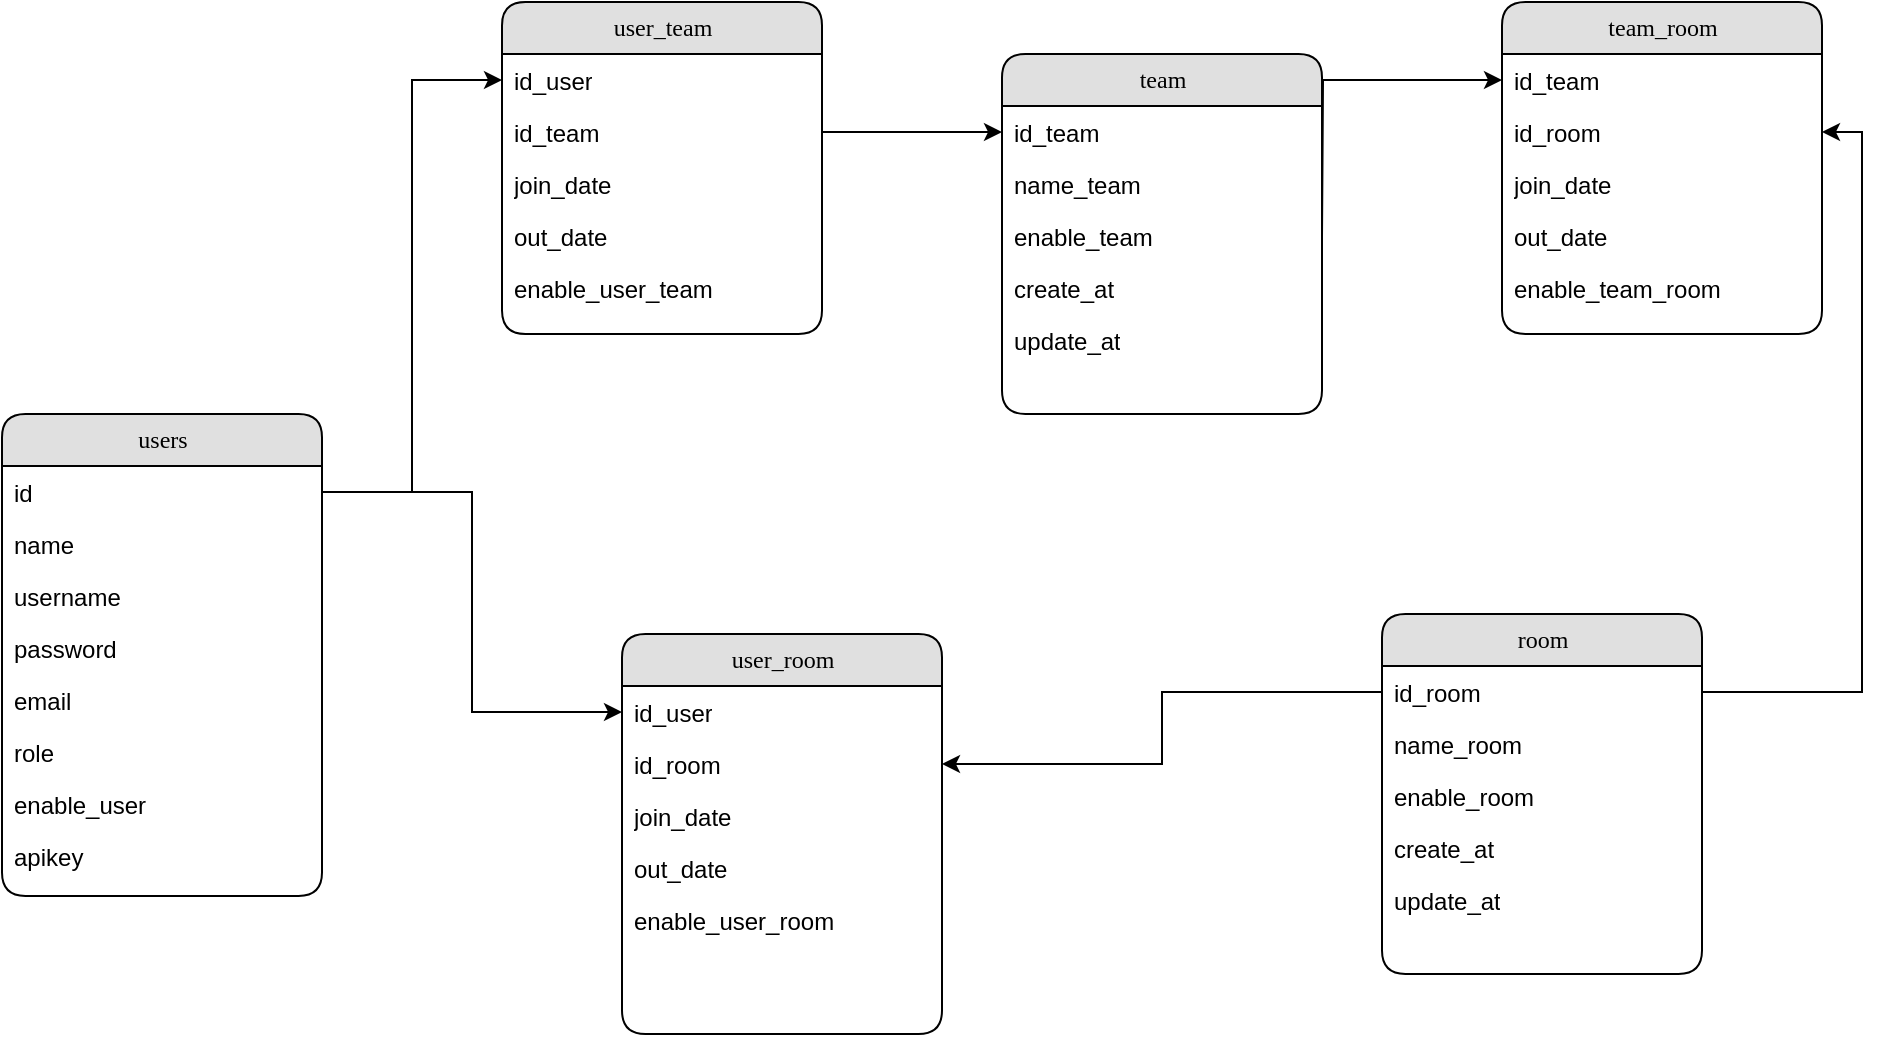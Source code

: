 <mxfile version="14.2.6" type="device"><diagram name="Page-1" id="b520641d-4fe3-3701-9064-5fc419738815"><mxGraphModel dx="1422" dy="762" grid="1" gridSize="10" guides="1" tooltips="1" connect="1" arrows="1" fold="1" page="1" pageScale="1" pageWidth="1100" pageHeight="850" background="#ffffff" math="0" shadow="0"><root><mxCell id="0"/><mxCell id="1" parent="0"/><mxCell id="21ea969265ad0168-6" value="users" style="swimlane;html=1;fontStyle=0;childLayout=stackLayout;horizontal=1;startSize=26;fillColor=#e0e0e0;horizontalStack=0;resizeParent=1;resizeLast=0;collapsible=1;marginBottom=0;swimlaneFillColor=#ffffff;align=center;rounded=1;shadow=0;comic=0;labelBackgroundColor=none;strokeWidth=1;fontFamily=Verdana;fontSize=12" parent="1" vertex="1"><mxGeometry x="70" y="280" width="160" height="241" as="geometry"/></mxCell><mxCell id="21ea969265ad0168-7" value="id" style="text;html=1;strokeColor=none;fillColor=none;spacingLeft=4;spacingRight=4;whiteSpace=wrap;overflow=hidden;rotatable=0;points=[[0,0.5],[1,0.5]];portConstraint=eastwest;" parent="21ea969265ad0168-6" vertex="1"><mxGeometry y="26" width="160" height="26" as="geometry"/></mxCell><mxCell id="21ea969265ad0168-8" value="name" style="text;html=1;strokeColor=none;fillColor=none;spacingLeft=4;spacingRight=4;whiteSpace=wrap;overflow=hidden;rotatable=0;points=[[0,0.5],[1,0.5]];portConstraint=eastwest;" parent="21ea969265ad0168-6" vertex="1"><mxGeometry y="52" width="160" height="26" as="geometry"/></mxCell><mxCell id="21ea969265ad0168-9" value="username" style="text;html=1;strokeColor=none;fillColor=none;spacingLeft=4;spacingRight=4;whiteSpace=wrap;overflow=hidden;rotatable=0;points=[[0,0.5],[1,0.5]];portConstraint=eastwest;" parent="21ea969265ad0168-6" vertex="1"><mxGeometry y="78" width="160" height="26" as="geometry"/></mxCell><mxCell id="-V7a7IXMcD4XXnNuLECk-5" value="password" style="text;html=1;strokeColor=none;fillColor=none;spacingLeft=4;spacingRight=4;whiteSpace=wrap;overflow=hidden;rotatable=0;points=[[0,0.5],[1,0.5]];portConstraint=eastwest;" parent="21ea969265ad0168-6" vertex="1"><mxGeometry y="104" width="160" height="26" as="geometry"/></mxCell><mxCell id="lbWkbmRzkUKw6PdYv9ot-1" value="email" style="text;html=1;strokeColor=none;fillColor=none;spacingLeft=4;spacingRight=4;whiteSpace=wrap;overflow=hidden;rotatable=0;points=[[0,0.5],[1,0.5]];portConstraint=eastwest;" vertex="1" parent="21ea969265ad0168-6"><mxGeometry y="130" width="160" height="26" as="geometry"/></mxCell><mxCell id="lbWkbmRzkUKw6PdYv9ot-2" value="role" style="text;html=1;strokeColor=none;fillColor=none;spacingLeft=4;spacingRight=4;whiteSpace=wrap;overflow=hidden;rotatable=0;points=[[0,0.5],[1,0.5]];portConstraint=eastwest;" vertex="1" parent="21ea969265ad0168-6"><mxGeometry y="156" width="160" height="26" as="geometry"/></mxCell><mxCell id="lbWkbmRzkUKw6PdYv9ot-5" value="enable_user" style="text;html=1;strokeColor=none;fillColor=none;spacingLeft=4;spacingRight=4;whiteSpace=wrap;overflow=hidden;rotatable=0;points=[[0,0.5],[1,0.5]];portConstraint=eastwest;" vertex="1" parent="21ea969265ad0168-6"><mxGeometry y="182" width="160" height="26" as="geometry"/></mxCell><mxCell id="lbWkbmRzkUKw6PdYv9ot-6" value="apikey" style="text;html=1;strokeColor=none;fillColor=none;spacingLeft=4;spacingRight=4;whiteSpace=wrap;overflow=hidden;rotatable=0;points=[[0,0.5],[1,0.5]];portConstraint=eastwest;" vertex="1" parent="21ea969265ad0168-6"><mxGeometry y="208" width="160" height="26" as="geometry"/></mxCell><mxCell id="21ea969265ad0168-10" value="team" style="swimlane;html=1;fontStyle=0;childLayout=stackLayout;horizontal=1;startSize=26;fillColor=#e0e0e0;horizontalStack=0;resizeParent=1;resizeLast=0;collapsible=1;marginBottom=0;swimlaneFillColor=#ffffff;align=center;rounded=1;shadow=0;comic=0;labelBackgroundColor=none;strokeWidth=1;fontFamily=Verdana;fontSize=12" parent="1" vertex="1"><mxGeometry x="570" y="100" width="160" height="180" as="geometry"/></mxCell><mxCell id="21ea969265ad0168-11" value="id_team" style="text;html=1;strokeColor=none;fillColor=none;spacingLeft=4;spacingRight=4;whiteSpace=wrap;overflow=hidden;rotatable=0;points=[[0,0.5],[1,0.5]];portConstraint=eastwest;" parent="21ea969265ad0168-10" vertex="1"><mxGeometry y="26" width="160" height="26" as="geometry"/></mxCell><mxCell id="21ea969265ad0168-12" value="name_team" style="text;html=1;strokeColor=none;fillColor=none;spacingLeft=4;spacingRight=4;whiteSpace=wrap;overflow=hidden;rotatable=0;points=[[0,0.5],[1,0.5]];portConstraint=eastwest;" parent="21ea969265ad0168-10" vertex="1"><mxGeometry y="52" width="160" height="26" as="geometry"/></mxCell><mxCell id="lbWkbmRzkUKw6PdYv9ot-7" value="enable_team" style="text;html=1;strokeColor=none;fillColor=none;spacingLeft=4;spacingRight=4;whiteSpace=wrap;overflow=hidden;rotatable=0;points=[[0,0.5],[1,0.5]];portConstraint=eastwest;" vertex="1" parent="21ea969265ad0168-10"><mxGeometry y="78" width="160" height="26" as="geometry"/></mxCell><mxCell id="lbWkbmRzkUKw6PdYv9ot-9" value="create_at" style="text;html=1;strokeColor=none;fillColor=none;spacingLeft=4;spacingRight=4;whiteSpace=wrap;overflow=hidden;rotatable=0;points=[[0,0.5],[1,0.5]];portConstraint=eastwest;" vertex="1" parent="21ea969265ad0168-10"><mxGeometry y="104" width="160" height="26" as="geometry"/></mxCell><mxCell id="lbWkbmRzkUKw6PdYv9ot-10" value="update_at" style="text;html=1;strokeColor=none;fillColor=none;spacingLeft=4;spacingRight=4;whiteSpace=wrap;overflow=hidden;rotatable=0;points=[[0,0.5],[1,0.5]];portConstraint=eastwest;" vertex="1" parent="21ea969265ad0168-10"><mxGeometry y="130" width="160" height="26" as="geometry"/></mxCell><mxCell id="21ea969265ad0168-18" value="user_team" style="swimlane;html=1;fontStyle=0;childLayout=stackLayout;horizontal=1;startSize=26;fillColor=#e0e0e0;horizontalStack=0;resizeParent=1;resizeLast=0;collapsible=1;marginBottom=0;swimlaneFillColor=#ffffff;align=center;rounded=1;shadow=0;comic=0;labelBackgroundColor=none;strokeWidth=1;fontFamily=Verdana;fontSize=12" parent="1" vertex="1"><mxGeometry x="320" y="74" width="160" height="166" as="geometry"/></mxCell><mxCell id="21ea969265ad0168-19" value="id_user" style="text;html=1;strokeColor=none;fillColor=none;spacingLeft=4;spacingRight=4;whiteSpace=wrap;overflow=hidden;rotatable=0;points=[[0,0.5],[1,0.5]];portConstraint=eastwest;" parent="21ea969265ad0168-18" vertex="1"><mxGeometry y="26" width="160" height="26" as="geometry"/></mxCell><mxCell id="21ea969265ad0168-20" value="id_team" style="text;html=1;strokeColor=none;fillColor=none;spacingLeft=4;spacingRight=4;whiteSpace=wrap;overflow=hidden;rotatable=0;points=[[0,0.5],[1,0.5]];portConstraint=eastwest;" parent="21ea969265ad0168-18" vertex="1"><mxGeometry y="52" width="160" height="26" as="geometry"/></mxCell><mxCell id="21ea969265ad0168-51" value="join_date" style="text;html=1;strokeColor=none;fillColor=none;spacingLeft=4;spacingRight=4;whiteSpace=wrap;overflow=hidden;rotatable=0;points=[[0,0.5],[1,0.5]];portConstraint=eastwest;" parent="21ea969265ad0168-18" vertex="1"><mxGeometry y="78" width="160" height="26" as="geometry"/></mxCell><mxCell id="21ea969265ad0168-21" value="out_date" style="text;html=1;strokeColor=none;fillColor=none;spacingLeft=4;spacingRight=4;whiteSpace=wrap;overflow=hidden;rotatable=0;points=[[0,0.5],[1,0.5]];portConstraint=eastwest;" parent="21ea969265ad0168-18" vertex="1"><mxGeometry y="104" width="160" height="26" as="geometry"/></mxCell><mxCell id="reqG4p-HJ3clz1UAIsF8-15" value="enable_user_team" style="text;html=1;strokeColor=none;fillColor=none;spacingLeft=4;spacingRight=4;whiteSpace=wrap;overflow=hidden;rotatable=0;points=[[0,0.5],[1,0.5]];portConstraint=eastwest;" parent="21ea969265ad0168-18" vertex="1"><mxGeometry y="130" width="160" height="26" as="geometry"/></mxCell><mxCell id="21ea969265ad0168-22" value="room" style="swimlane;html=1;fontStyle=0;childLayout=stackLayout;horizontal=1;startSize=26;fillColor=#e0e0e0;horizontalStack=0;resizeParent=1;resizeLast=0;collapsible=1;marginBottom=0;swimlaneFillColor=#ffffff;align=center;rounded=1;shadow=0;comic=0;labelBackgroundColor=none;strokeWidth=1;fontFamily=Verdana;fontSize=12" parent="1" vertex="1"><mxGeometry x="760" y="380" width="160" height="180" as="geometry"/></mxCell><mxCell id="21ea969265ad0168-23" value="id_room" style="text;html=1;strokeColor=none;fillColor=none;spacingLeft=4;spacingRight=4;whiteSpace=wrap;overflow=hidden;rotatable=0;points=[[0,0.5],[1,0.5]];portConstraint=eastwest;" parent="21ea969265ad0168-22" vertex="1"><mxGeometry y="26" width="160" height="26" as="geometry"/></mxCell><mxCell id="21ea969265ad0168-24" value="name_room" style="text;html=1;strokeColor=none;fillColor=none;spacingLeft=4;spacingRight=4;whiteSpace=wrap;overflow=hidden;rotatable=0;points=[[0,0.5],[1,0.5]];portConstraint=eastwest;" parent="21ea969265ad0168-22" vertex="1"><mxGeometry y="52" width="160" height="26" as="geometry"/></mxCell><mxCell id="reqG4p-HJ3clz1UAIsF8-1" value="enable_room" style="text;html=1;strokeColor=none;fillColor=none;spacingLeft=4;spacingRight=4;whiteSpace=wrap;overflow=hidden;rotatable=0;points=[[0,0.5],[1,0.5]];portConstraint=eastwest;" parent="21ea969265ad0168-22" vertex="1"><mxGeometry y="78" width="160" height="26" as="geometry"/></mxCell><mxCell id="lbWkbmRzkUKw6PdYv9ot-11" value="create_at" style="text;html=1;strokeColor=none;fillColor=none;spacingLeft=4;spacingRight=4;whiteSpace=wrap;overflow=hidden;rotatable=0;points=[[0,0.5],[1,0.5]];portConstraint=eastwest;" vertex="1" parent="21ea969265ad0168-22"><mxGeometry y="104" width="160" height="26" as="geometry"/></mxCell><mxCell id="lbWkbmRzkUKw6PdYv9ot-12" value="update_at" style="text;html=1;strokeColor=none;fillColor=none;spacingLeft=4;spacingRight=4;whiteSpace=wrap;overflow=hidden;rotatable=0;points=[[0,0.5],[1,0.5]];portConstraint=eastwest;" vertex="1" parent="21ea969265ad0168-22"><mxGeometry y="130" width="160" height="26" as="geometry"/></mxCell><mxCell id="reqG4p-HJ3clz1UAIsF8-8" value="team_room" style="swimlane;html=1;fontStyle=0;childLayout=stackLayout;horizontal=1;startSize=26;fillColor=#e0e0e0;horizontalStack=0;resizeParent=1;resizeLast=0;collapsible=1;marginBottom=0;swimlaneFillColor=#ffffff;align=center;rounded=1;shadow=0;comic=0;labelBackgroundColor=none;strokeWidth=1;fontFamily=Verdana;fontSize=12" parent="1" vertex="1"><mxGeometry x="820" y="74" width="160" height="166" as="geometry"/></mxCell><mxCell id="reqG4p-HJ3clz1UAIsF8-9" value="id_team" style="text;html=1;strokeColor=none;fillColor=none;spacingLeft=4;spacingRight=4;whiteSpace=wrap;overflow=hidden;rotatable=0;points=[[0,0.5],[1,0.5]];portConstraint=eastwest;" parent="reqG4p-HJ3clz1UAIsF8-8" vertex="1"><mxGeometry y="26" width="160" height="26" as="geometry"/></mxCell><mxCell id="reqG4p-HJ3clz1UAIsF8-10" value="id_room" style="text;html=1;strokeColor=none;fillColor=none;spacingLeft=4;spacingRight=4;whiteSpace=wrap;overflow=hidden;rotatable=0;points=[[0,0.5],[1,0.5]];portConstraint=eastwest;" parent="reqG4p-HJ3clz1UAIsF8-8" vertex="1"><mxGeometry y="52" width="160" height="26" as="geometry"/></mxCell><mxCell id="reqG4p-HJ3clz1UAIsF8-11" value="join_date" style="text;html=1;strokeColor=none;fillColor=none;spacingLeft=4;spacingRight=4;whiteSpace=wrap;overflow=hidden;rotatable=0;points=[[0,0.5],[1,0.5]];portConstraint=eastwest;" parent="reqG4p-HJ3clz1UAIsF8-8" vertex="1"><mxGeometry y="78" width="160" height="26" as="geometry"/></mxCell><mxCell id="reqG4p-HJ3clz1UAIsF8-12" value="out_date" style="text;html=1;strokeColor=none;fillColor=none;spacingLeft=4;spacingRight=4;whiteSpace=wrap;overflow=hidden;rotatable=0;points=[[0,0.5],[1,0.5]];portConstraint=eastwest;" parent="reqG4p-HJ3clz1UAIsF8-8" vertex="1"><mxGeometry y="104" width="160" height="26" as="geometry"/></mxCell><mxCell id="reqG4p-HJ3clz1UAIsF8-23" value="enable_team_room" style="text;html=1;strokeColor=none;fillColor=none;spacingLeft=4;spacingRight=4;whiteSpace=wrap;overflow=hidden;rotatable=0;points=[[0,0.5],[1,0.5]];portConstraint=eastwest;" parent="reqG4p-HJ3clz1UAIsF8-8" vertex="1"><mxGeometry y="130" width="160" height="26" as="geometry"/></mxCell><mxCell id="reqG4p-HJ3clz1UAIsF8-13" style="edgeStyle=orthogonalEdgeStyle;rounded=0;orthogonalLoop=1;jettySize=auto;html=1;" parent="1" source="21ea969265ad0168-7" target="21ea969265ad0168-19" edge="1"><mxGeometry relative="1" as="geometry"/></mxCell><mxCell id="reqG4p-HJ3clz1UAIsF8-16" style="edgeStyle=orthogonalEdgeStyle;rounded=0;orthogonalLoop=1;jettySize=auto;html=1;exitX=1;exitY=0.5;exitDx=0;exitDy=0;entryX=0;entryY=0.5;entryDx=0;entryDy=0;" parent="1" source="21ea969265ad0168-20" target="21ea969265ad0168-11" edge="1"><mxGeometry relative="1" as="geometry"/></mxCell><mxCell id="reqG4p-HJ3clz1UAIsF8-22" style="edgeStyle=orthogonalEdgeStyle;rounded=0;orthogonalLoop=1;jettySize=auto;html=1;entryX=0;entryY=0.5;entryDx=0;entryDy=0;" parent="1" target="reqG4p-HJ3clz1UAIsF8-9" edge="1"><mxGeometry relative="1" as="geometry"><mxPoint x="730" y="191" as="sourcePoint"/></mxGeometry></mxCell><mxCell id="reqG4p-HJ3clz1UAIsF8-24" style="edgeStyle=orthogonalEdgeStyle;rounded=0;orthogonalLoop=1;jettySize=auto;html=1;entryX=1;entryY=0.5;entryDx=0;entryDy=0;" parent="1" source="21ea969265ad0168-23" target="reqG4p-HJ3clz1UAIsF8-10" edge="1"><mxGeometry relative="1" as="geometry"/></mxCell><mxCell id="-V7a7IXMcD4XXnNuLECk-1" value="user_room" style="swimlane;html=1;fontStyle=0;childLayout=stackLayout;horizontal=1;startSize=26;fillColor=#e0e0e0;horizontalStack=0;resizeParent=1;resizeLast=0;collapsible=1;marginBottom=0;swimlaneFillColor=#ffffff;align=center;rounded=1;shadow=0;comic=0;labelBackgroundColor=none;strokeWidth=1;fontFamily=Verdana;fontSize=12" parent="1" vertex="1"><mxGeometry x="380" y="390" width="160" height="200" as="geometry"/></mxCell><mxCell id="-V7a7IXMcD4XXnNuLECk-2" value="id_user" style="text;html=1;strokeColor=none;fillColor=none;spacingLeft=4;spacingRight=4;whiteSpace=wrap;overflow=hidden;rotatable=0;points=[[0,0.5],[1,0.5]];portConstraint=eastwest;" parent="-V7a7IXMcD4XXnNuLECk-1" vertex="1"><mxGeometry y="26" width="160" height="26" as="geometry"/></mxCell><mxCell id="-V7a7IXMcD4XXnNuLECk-3" value="id_room" style="text;html=1;strokeColor=none;fillColor=none;spacingLeft=4;spacingRight=4;whiteSpace=wrap;overflow=hidden;rotatable=0;points=[[0,0.5],[1,0.5]];portConstraint=eastwest;" parent="-V7a7IXMcD4XXnNuLECk-1" vertex="1"><mxGeometry y="52" width="160" height="26" as="geometry"/></mxCell><mxCell id="-V7a7IXMcD4XXnNuLECk-6" value="join_date" style="text;html=1;strokeColor=none;fillColor=none;spacingLeft=4;spacingRight=4;whiteSpace=wrap;overflow=hidden;rotatable=0;points=[[0,0.5],[1,0.5]];portConstraint=eastwest;" parent="-V7a7IXMcD4XXnNuLECk-1" vertex="1"><mxGeometry y="78" width="160" height="26" as="geometry"/></mxCell><mxCell id="-V7a7IXMcD4XXnNuLECk-7" value="out_date" style="text;html=1;strokeColor=none;fillColor=none;spacingLeft=4;spacingRight=4;whiteSpace=wrap;overflow=hidden;rotatable=0;points=[[0,0.5],[1,0.5]];portConstraint=eastwest;" parent="-V7a7IXMcD4XXnNuLECk-1" vertex="1"><mxGeometry y="104" width="160" height="26" as="geometry"/></mxCell><mxCell id="-V7a7IXMcD4XXnNuLECk-4" value="enable_user_room" style="text;html=1;strokeColor=none;fillColor=none;spacingLeft=4;spacingRight=4;whiteSpace=wrap;overflow=hidden;rotatable=0;points=[[0,0.5],[1,0.5]];portConstraint=eastwest;" parent="-V7a7IXMcD4XXnNuLECk-1" vertex="1"><mxGeometry y="130" width="160" height="26" as="geometry"/></mxCell><mxCell id="-V7a7IXMcD4XXnNuLECk-8" style="edgeStyle=orthogonalEdgeStyle;rounded=0;orthogonalLoop=1;jettySize=auto;html=1;entryX=1;entryY=0.5;entryDx=0;entryDy=0;" parent="1" source="21ea969265ad0168-23" target="-V7a7IXMcD4XXnNuLECk-3" edge="1"><mxGeometry relative="1" as="geometry"/></mxCell><mxCell id="-V7a7IXMcD4XXnNuLECk-9" style="edgeStyle=orthogonalEdgeStyle;rounded=0;orthogonalLoop=1;jettySize=auto;html=1;entryX=0;entryY=0.5;entryDx=0;entryDy=0;" parent="1" source="21ea969265ad0168-7" target="-V7a7IXMcD4XXnNuLECk-2" edge="1"><mxGeometry relative="1" as="geometry"/></mxCell></root></mxGraphModel></diagram></mxfile>